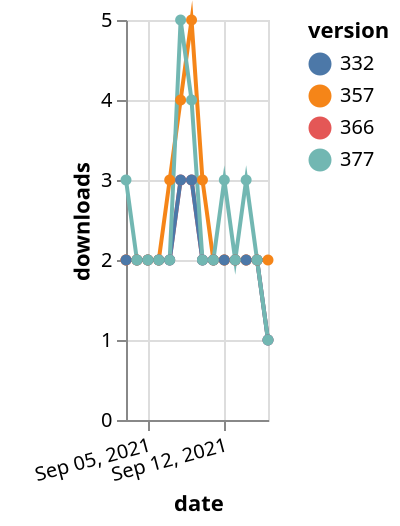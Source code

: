 {"$schema": "https://vega.github.io/schema/vega-lite/v5.json", "description": "A simple bar chart with embedded data.", "data": {"values": [{"date": "2021-09-03", "total": 2304, "delta": 2, "version": "366"}, {"date": "2021-09-04", "total": 2306, "delta": 2, "version": "366"}, {"date": "2021-09-05", "total": 2308, "delta": 2, "version": "366"}, {"date": "2021-09-06", "total": 2310, "delta": 2, "version": "366"}, {"date": "2021-09-07", "total": 2312, "delta": 2, "version": "366"}, {"date": "2021-09-08", "total": 2315, "delta": 3, "version": "366"}, {"date": "2021-09-09", "total": 2318, "delta": 3, "version": "366"}, {"date": "2021-09-10", "total": 2320, "delta": 2, "version": "366"}, {"date": "2021-09-11", "total": 2322, "delta": 2, "version": "366"}, {"date": "2021-09-12", "total": 2324, "delta": 2, "version": "366"}, {"date": "2021-09-13", "total": 2326, "delta": 2, "version": "366"}, {"date": "2021-09-14", "total": 2328, "delta": 2, "version": "366"}, {"date": "2021-09-15", "total": 2330, "delta": 2, "version": "366"}, {"date": "2021-09-16", "total": 2331, "delta": 1, "version": "366"}, {"date": "2021-09-03", "total": 2879, "delta": 2, "version": "357"}, {"date": "2021-09-04", "total": 2881, "delta": 2, "version": "357"}, {"date": "2021-09-05", "total": 2883, "delta": 2, "version": "357"}, {"date": "2021-09-06", "total": 2885, "delta": 2, "version": "357"}, {"date": "2021-09-07", "total": 2888, "delta": 3, "version": "357"}, {"date": "2021-09-08", "total": 2892, "delta": 4, "version": "357"}, {"date": "2021-09-09", "total": 2897, "delta": 5, "version": "357"}, {"date": "2021-09-10", "total": 2900, "delta": 3, "version": "357"}, {"date": "2021-09-11", "total": 2902, "delta": 2, "version": "357"}, {"date": "2021-09-12", "total": 2904, "delta": 2, "version": "357"}, {"date": "2021-09-13", "total": 2906, "delta": 2, "version": "357"}, {"date": "2021-09-14", "total": 2908, "delta": 2, "version": "357"}, {"date": "2021-09-15", "total": 2910, "delta": 2, "version": "357"}, {"date": "2021-09-16", "total": 2912, "delta": 2, "version": "357"}, {"date": "2021-09-03", "total": 2772, "delta": 2, "version": "332"}, {"date": "2021-09-04", "total": 2774, "delta": 2, "version": "332"}, {"date": "2021-09-05", "total": 2776, "delta": 2, "version": "332"}, {"date": "2021-09-06", "total": 2778, "delta": 2, "version": "332"}, {"date": "2021-09-07", "total": 2780, "delta": 2, "version": "332"}, {"date": "2021-09-08", "total": 2783, "delta": 3, "version": "332"}, {"date": "2021-09-09", "total": 2786, "delta": 3, "version": "332"}, {"date": "2021-09-10", "total": 2788, "delta": 2, "version": "332"}, {"date": "2021-09-11", "total": 2790, "delta": 2, "version": "332"}, {"date": "2021-09-12", "total": 2792, "delta": 2, "version": "332"}, {"date": "2021-09-13", "total": 2794, "delta": 2, "version": "332"}, {"date": "2021-09-14", "total": 2796, "delta": 2, "version": "332"}, {"date": "2021-09-15", "total": 2798, "delta": 2, "version": "332"}, {"date": "2021-09-16", "total": 2799, "delta": 1, "version": "332"}, {"date": "2021-09-03", "total": 2106, "delta": 3, "version": "377"}, {"date": "2021-09-04", "total": 2108, "delta": 2, "version": "377"}, {"date": "2021-09-05", "total": 2110, "delta": 2, "version": "377"}, {"date": "2021-09-06", "total": 2112, "delta": 2, "version": "377"}, {"date": "2021-09-07", "total": 2114, "delta": 2, "version": "377"}, {"date": "2021-09-08", "total": 2119, "delta": 5, "version": "377"}, {"date": "2021-09-09", "total": 2123, "delta": 4, "version": "377"}, {"date": "2021-09-10", "total": 2125, "delta": 2, "version": "377"}, {"date": "2021-09-11", "total": 2127, "delta": 2, "version": "377"}, {"date": "2021-09-12", "total": 2130, "delta": 3, "version": "377"}, {"date": "2021-09-13", "total": 2132, "delta": 2, "version": "377"}, {"date": "2021-09-14", "total": 2135, "delta": 3, "version": "377"}, {"date": "2021-09-15", "total": 2137, "delta": 2, "version": "377"}, {"date": "2021-09-16", "total": 2138, "delta": 1, "version": "377"}]}, "width": "container", "mark": {"type": "line", "point": {"filled": true}}, "encoding": {"x": {"field": "date", "type": "temporal", "timeUnit": "yearmonthdate", "title": "date", "axis": {"labelAngle": -15}}, "y": {"field": "delta", "type": "quantitative", "title": "downloads"}, "color": {"field": "version", "type": "nominal"}, "tooltip": {"field": "delta"}}}